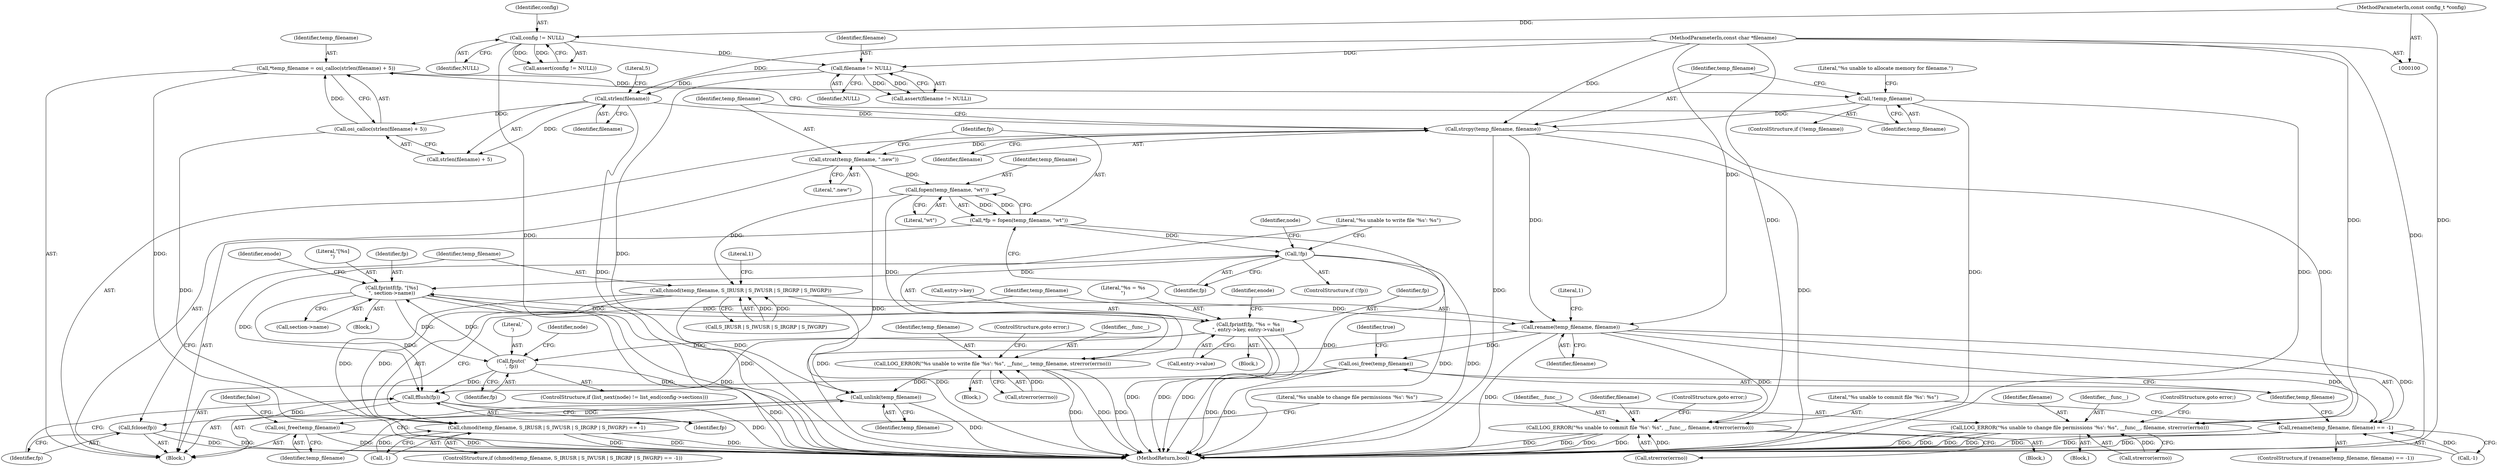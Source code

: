 digraph "0_Android_472271b153c5dc53c28beac55480a8d8434b2d5c_56@API" {
"1000118" [label="(Call,*temp_filename = osi_calloc(strlen(filename) + 5))"];
"1000120" [label="(Call,osi_calloc(strlen(filename) + 5))"];
"1000122" [label="(Call,strlen(filename))"];
"1000109" [label="(Call,filename != NULL)"];
"1000102" [label="(MethodParameterIn,const char *filename)"];
"1000105" [label="(Call,config != NULL)"];
"1000101" [label="(MethodParameterIn,const config_t *config)"];
"1000126" [label="(Call,!temp_filename)"];
"1000134" [label="(Call,strcpy(temp_filename, filename))"];
"1000137" [label="(Call,strcat(temp_filename, \".new\"))"];
"1000143" [label="(Call,fopen(temp_filename, \"wt\"))"];
"1000141" [label="(Call,*fp = fopen(temp_filename, \"wt\"))"];
"1000147" [label="(Call,!fp)"];
"1000183" [label="(Call,fprintf(fp, \"[%s]\n\", section->name))"];
"1000215" [label="(Call,fprintf(fp, \"%s = %s\n\", entry->key, entry->value))"];
"1000232" [label="(Call,fputc('\n', fp))"];
"1000235" [label="(Call,fflush(fp))"];
"1000237" [label="(Call,fclose(fp))"];
"1000150" [label="(Call,LOG_ERROR(\"%s unable to write file '%s': %s\", __func__, temp_filename, strerror(errno)))"];
"1000280" [label="(Call,unlink(temp_filename))"];
"1000282" [label="(Call,osi_free(temp_filename))"];
"1000241" [label="(Call,chmod(temp_filename, S_IRUSR | S_IWUSR | S_IRGRP | S_IWGRP))"];
"1000240" [label="(Call,chmod(temp_filename, S_IRUSR | S_IWUSR | S_IRGRP | S_IWGRP) == -1)"];
"1000262" [label="(Call,rename(temp_filename, filename))"];
"1000261" [label="(Call,rename(temp_filename, filename) == -1)"];
"1000268" [label="(Call,LOG_ERROR(\"%s unable to commit file '%s': %s\", __func__, filename, strerror(errno)))"];
"1000275" [label="(Call,osi_free(temp_filename))"];
"1000253" [label="(Call,LOG_ERROR(\"%s unable to change file permissions '%s': %s\", __func__, filename, strerror(errno)))"];
"1000120" [label="(Call,osi_calloc(strlen(filename) + 5))"];
"1000141" [label="(Call,*fp = fopen(temp_filename, \"wt\"))"];
"1000160" [label="(Identifier,node)"];
"1000156" [label="(ControlStructure,goto error;)"];
"1000184" [label="(Identifier,fp)"];
"1000233" [label="(Literal,'\n')"];
"1000152" [label="(Identifier,__func__)"];
"1000254" [label="(Literal,\"%s unable to change file permissions '%s': %s\")"];
"1000269" [label="(Literal,\"%s unable to commit file '%s': %s\")"];
"1000243" [label="(Call,S_IRUSR | S_IWUSR | S_IRGRP | S_IWGRP)"];
"1000218" [label="(Call,entry->key)"];
"1000139" [label="(Literal,\".new\")"];
"1000242" [label="(Identifier,temp_filename)"];
"1000272" [label="(Call,strerror(errno))"];
"1000262" [label="(Call,rename(temp_filename, filename))"];
"1000255" [label="(Identifier,__func__)"];
"1000186" [label="(Call,section->name)"];
"1000260" [label="(ControlStructure,if (rename(temp_filename, filename) == -1))"];
"1000221" [label="(Call,entry->value)"];
"1000267" [label="(Block,)"];
"1000106" [label="(Identifier,config)"];
"1000183" [label="(Call,fprintf(fp, \"[%s]\n\", section->name))"];
"1000138" [label="(Identifier,temp_filename)"];
"1000154" [label="(Call,strerror(errno))"];
"1000172" [label="(Identifier,node)"];
"1000215" [label="(Call,fprintf(fp, \"%s = %s\n\", entry->key, entry->value))"];
"1000103" [label="(Block,)"];
"1000281" [label="(Identifier,temp_filename)"];
"1000251" [label="(Literal,1)"];
"1000217" [label="(Literal,\"%s = %s\n\")"];
"1000274" [label="(ControlStructure,goto error;)"];
"1000204" [label="(Identifier,enode)"];
"1000137" [label="(Call,strcat(temp_filename, \".new\"))"];
"1000234" [label="(Identifier,fp)"];
"1000124" [label="(Literal,5)"];
"1000261" [label="(Call,rename(temp_filename, filename) == -1)"];
"1000147" [label="(Call,!fp)"];
"1000146" [label="(ControlStructure,if (!fp))"];
"1000268" [label="(Call,LOG_ERROR(\"%s unable to commit file '%s': %s\", __func__, filename, strerror(errno)))"];
"1000122" [label="(Call,strlen(filename))"];
"1000224" [label="(ControlStructure,if (list_next(node) != list_end(config->sections)))"];
"1000127" [label="(Identifier,temp_filename)"];
"1000241" [label="(Call,chmod(temp_filename, S_IRUSR | S_IWUSR | S_IRGRP | S_IWGRP))"];
"1000175" [label="(Block,)"];
"1000266" [label="(Literal,1)"];
"1000275" [label="(Call,osi_free(temp_filename))"];
"1000270" [label="(Identifier,__func__)"];
"1000143" [label="(Call,fopen(temp_filename, \"wt\"))"];
"1000286" [label="(MethodReturn,bool)"];
"1000134" [label="(Call,strcpy(temp_filename, filename))"];
"1000259" [label="(ControlStructure,goto error;)"];
"1000240" [label="(Call,chmod(temp_filename, S_IRUSR | S_IWUSR | S_IRGRP | S_IWGRP) == -1)"];
"1000236" [label="(Identifier,fp)"];
"1000280" [label="(Call,unlink(temp_filename))"];
"1000235" [label="(Call,fflush(fp))"];
"1000144" [label="(Identifier,temp_filename)"];
"1000150" [label="(Call,LOG_ERROR(\"%s unable to write file '%s': %s\", __func__, temp_filename, strerror(errno)))"];
"1000109" [label="(Call,filename != NULL)"];
"1000283" [label="(Identifier,temp_filename)"];
"1000265" [label="(Call,-1)"];
"1000252" [label="(Block,)"];
"1000151" [label="(Literal,\"%s unable to write file '%s': %s\")"];
"1000126" [label="(Call,!temp_filename)"];
"1000153" [label="(Identifier,temp_filename)"];
"1000192" [label="(Identifier,enode)"];
"1000105" [label="(Call,config != NULL)"];
"1000257" [label="(Call,strerror(errno))"];
"1000104" [label="(Call,assert(config != NULL))"];
"1000148" [label="(Identifier,fp)"];
"1000278" [label="(Identifier,true)"];
"1000123" [label="(Identifier,filename)"];
"1000256" [label="(Identifier,filename)"];
"1000271" [label="(Identifier,filename)"];
"1000111" [label="(Identifier,NULL)"];
"1000237" [label="(Call,fclose(fp))"];
"1000145" [label="(Literal,\"wt\")"];
"1000142" [label="(Identifier,fp)"];
"1000135" [label="(Identifier,temp_filename)"];
"1000285" [label="(Identifier,false)"];
"1000207" [label="(Block,)"];
"1000185" [label="(Literal,\"[%s]\n\")"];
"1000130" [label="(Literal,\"%s unable to allocate memory for filename.\")"];
"1000238" [label="(Identifier,fp)"];
"1000250" [label="(Call,-1)"];
"1000149" [label="(Block,)"];
"1000102" [label="(MethodParameterIn,const char *filename)"];
"1000121" [label="(Call,strlen(filename) + 5)"];
"1000253" [label="(Call,LOG_ERROR(\"%s unable to change file permissions '%s': %s\", __func__, filename, strerror(errno)))"];
"1000101" [label="(MethodParameterIn,const config_t *config)"];
"1000276" [label="(Identifier,temp_filename)"];
"1000232" [label="(Call,fputc('\n', fp))"];
"1000118" [label="(Call,*temp_filename = osi_calloc(strlen(filename) + 5))"];
"1000119" [label="(Identifier,temp_filename)"];
"1000282" [label="(Call,osi_free(temp_filename))"];
"1000216" [label="(Identifier,fp)"];
"1000125" [label="(ControlStructure,if (!temp_filename))"];
"1000107" [label="(Identifier,NULL)"];
"1000264" [label="(Identifier,filename)"];
"1000136" [label="(Identifier,filename)"];
"1000263" [label="(Identifier,temp_filename)"];
"1000108" [label="(Call,assert(filename != NULL))"];
"1000239" [label="(ControlStructure,if (chmod(temp_filename, S_IRUSR | S_IWUSR | S_IRGRP | S_IWGRP) == -1))"];
"1000110" [label="(Identifier,filename)"];
"1000118" -> "1000103"  [label="AST: "];
"1000118" -> "1000120"  [label="CFG: "];
"1000119" -> "1000118"  [label="AST: "];
"1000120" -> "1000118"  [label="AST: "];
"1000127" -> "1000118"  [label="CFG: "];
"1000118" -> "1000286"  [label="DDG: "];
"1000120" -> "1000118"  [label="DDG: "];
"1000118" -> "1000126"  [label="DDG: "];
"1000120" -> "1000121"  [label="CFG: "];
"1000121" -> "1000120"  [label="AST: "];
"1000120" -> "1000286"  [label="DDG: "];
"1000122" -> "1000120"  [label="DDG: "];
"1000122" -> "1000121"  [label="AST: "];
"1000122" -> "1000123"  [label="CFG: "];
"1000123" -> "1000122"  [label="AST: "];
"1000124" -> "1000122"  [label="CFG: "];
"1000122" -> "1000286"  [label="DDG: "];
"1000122" -> "1000121"  [label="DDG: "];
"1000109" -> "1000122"  [label="DDG: "];
"1000102" -> "1000122"  [label="DDG: "];
"1000122" -> "1000134"  [label="DDG: "];
"1000109" -> "1000108"  [label="AST: "];
"1000109" -> "1000111"  [label="CFG: "];
"1000110" -> "1000109"  [label="AST: "];
"1000111" -> "1000109"  [label="AST: "];
"1000108" -> "1000109"  [label="CFG: "];
"1000109" -> "1000286"  [label="DDG: "];
"1000109" -> "1000108"  [label="DDG: "];
"1000109" -> "1000108"  [label="DDG: "];
"1000102" -> "1000109"  [label="DDG: "];
"1000105" -> "1000109"  [label="DDG: "];
"1000102" -> "1000100"  [label="AST: "];
"1000102" -> "1000286"  [label="DDG: "];
"1000102" -> "1000134"  [label="DDG: "];
"1000102" -> "1000253"  [label="DDG: "];
"1000102" -> "1000262"  [label="DDG: "];
"1000102" -> "1000268"  [label="DDG: "];
"1000105" -> "1000104"  [label="AST: "];
"1000105" -> "1000107"  [label="CFG: "];
"1000106" -> "1000105"  [label="AST: "];
"1000107" -> "1000105"  [label="AST: "];
"1000104" -> "1000105"  [label="CFG: "];
"1000105" -> "1000286"  [label="DDG: "];
"1000105" -> "1000104"  [label="DDG: "];
"1000105" -> "1000104"  [label="DDG: "];
"1000101" -> "1000105"  [label="DDG: "];
"1000101" -> "1000100"  [label="AST: "];
"1000101" -> "1000286"  [label="DDG: "];
"1000126" -> "1000125"  [label="AST: "];
"1000126" -> "1000127"  [label="CFG: "];
"1000127" -> "1000126"  [label="AST: "];
"1000130" -> "1000126"  [label="CFG: "];
"1000135" -> "1000126"  [label="CFG: "];
"1000126" -> "1000286"  [label="DDG: "];
"1000126" -> "1000286"  [label="DDG: "];
"1000126" -> "1000134"  [label="DDG: "];
"1000134" -> "1000103"  [label="AST: "];
"1000134" -> "1000136"  [label="CFG: "];
"1000135" -> "1000134"  [label="AST: "];
"1000136" -> "1000134"  [label="AST: "];
"1000138" -> "1000134"  [label="CFG: "];
"1000134" -> "1000286"  [label="DDG: "];
"1000134" -> "1000286"  [label="DDG: "];
"1000134" -> "1000137"  [label="DDG: "];
"1000134" -> "1000253"  [label="DDG: "];
"1000134" -> "1000262"  [label="DDG: "];
"1000137" -> "1000103"  [label="AST: "];
"1000137" -> "1000139"  [label="CFG: "];
"1000138" -> "1000137"  [label="AST: "];
"1000139" -> "1000137"  [label="AST: "];
"1000142" -> "1000137"  [label="CFG: "];
"1000137" -> "1000286"  [label="DDG: "];
"1000137" -> "1000143"  [label="DDG: "];
"1000143" -> "1000141"  [label="AST: "];
"1000143" -> "1000145"  [label="CFG: "];
"1000144" -> "1000143"  [label="AST: "];
"1000145" -> "1000143"  [label="AST: "];
"1000141" -> "1000143"  [label="CFG: "];
"1000143" -> "1000141"  [label="DDG: "];
"1000143" -> "1000141"  [label="DDG: "];
"1000143" -> "1000150"  [label="DDG: "];
"1000143" -> "1000241"  [label="DDG: "];
"1000141" -> "1000103"  [label="AST: "];
"1000142" -> "1000141"  [label="AST: "];
"1000148" -> "1000141"  [label="CFG: "];
"1000141" -> "1000286"  [label="DDG: "];
"1000141" -> "1000147"  [label="DDG: "];
"1000147" -> "1000146"  [label="AST: "];
"1000147" -> "1000148"  [label="CFG: "];
"1000148" -> "1000147"  [label="AST: "];
"1000151" -> "1000147"  [label="CFG: "];
"1000160" -> "1000147"  [label="CFG: "];
"1000147" -> "1000286"  [label="DDG: "];
"1000147" -> "1000286"  [label="DDG: "];
"1000147" -> "1000183"  [label="DDG: "];
"1000147" -> "1000235"  [label="DDG: "];
"1000183" -> "1000175"  [label="AST: "];
"1000183" -> "1000186"  [label="CFG: "];
"1000184" -> "1000183"  [label="AST: "];
"1000185" -> "1000183"  [label="AST: "];
"1000186" -> "1000183"  [label="AST: "];
"1000192" -> "1000183"  [label="CFG: "];
"1000183" -> "1000286"  [label="DDG: "];
"1000183" -> "1000286"  [label="DDG: "];
"1000215" -> "1000183"  [label="DDG: "];
"1000232" -> "1000183"  [label="DDG: "];
"1000183" -> "1000215"  [label="DDG: "];
"1000183" -> "1000232"  [label="DDG: "];
"1000183" -> "1000235"  [label="DDG: "];
"1000215" -> "1000207"  [label="AST: "];
"1000215" -> "1000221"  [label="CFG: "];
"1000216" -> "1000215"  [label="AST: "];
"1000217" -> "1000215"  [label="AST: "];
"1000218" -> "1000215"  [label="AST: "];
"1000221" -> "1000215"  [label="AST: "];
"1000204" -> "1000215"  [label="CFG: "];
"1000215" -> "1000286"  [label="DDG: "];
"1000215" -> "1000286"  [label="DDG: "];
"1000215" -> "1000286"  [label="DDG: "];
"1000215" -> "1000232"  [label="DDG: "];
"1000215" -> "1000235"  [label="DDG: "];
"1000232" -> "1000224"  [label="AST: "];
"1000232" -> "1000234"  [label="CFG: "];
"1000233" -> "1000232"  [label="AST: "];
"1000234" -> "1000232"  [label="AST: "];
"1000172" -> "1000232"  [label="CFG: "];
"1000232" -> "1000286"  [label="DDG: "];
"1000232" -> "1000235"  [label="DDG: "];
"1000235" -> "1000103"  [label="AST: "];
"1000235" -> "1000236"  [label="CFG: "];
"1000236" -> "1000235"  [label="AST: "];
"1000238" -> "1000235"  [label="CFG: "];
"1000235" -> "1000286"  [label="DDG: "];
"1000235" -> "1000237"  [label="DDG: "];
"1000237" -> "1000103"  [label="AST: "];
"1000237" -> "1000238"  [label="CFG: "];
"1000238" -> "1000237"  [label="AST: "];
"1000242" -> "1000237"  [label="CFG: "];
"1000237" -> "1000286"  [label="DDG: "];
"1000237" -> "1000286"  [label="DDG: "];
"1000150" -> "1000149"  [label="AST: "];
"1000150" -> "1000154"  [label="CFG: "];
"1000151" -> "1000150"  [label="AST: "];
"1000152" -> "1000150"  [label="AST: "];
"1000153" -> "1000150"  [label="AST: "];
"1000154" -> "1000150"  [label="AST: "];
"1000156" -> "1000150"  [label="CFG: "];
"1000150" -> "1000286"  [label="DDG: "];
"1000150" -> "1000286"  [label="DDG: "];
"1000150" -> "1000286"  [label="DDG: "];
"1000154" -> "1000150"  [label="DDG: "];
"1000150" -> "1000280"  [label="DDG: "];
"1000280" -> "1000103"  [label="AST: "];
"1000280" -> "1000281"  [label="CFG: "];
"1000281" -> "1000280"  [label="AST: "];
"1000283" -> "1000280"  [label="CFG: "];
"1000280" -> "1000286"  [label="DDG: "];
"1000262" -> "1000280"  [label="DDG: "];
"1000241" -> "1000280"  [label="DDG: "];
"1000280" -> "1000282"  [label="DDG: "];
"1000282" -> "1000103"  [label="AST: "];
"1000282" -> "1000283"  [label="CFG: "];
"1000283" -> "1000282"  [label="AST: "];
"1000285" -> "1000282"  [label="CFG: "];
"1000282" -> "1000286"  [label="DDG: "];
"1000282" -> "1000286"  [label="DDG: "];
"1000241" -> "1000240"  [label="AST: "];
"1000241" -> "1000243"  [label="CFG: "];
"1000242" -> "1000241"  [label="AST: "];
"1000243" -> "1000241"  [label="AST: "];
"1000251" -> "1000241"  [label="CFG: "];
"1000241" -> "1000286"  [label="DDG: "];
"1000241" -> "1000240"  [label="DDG: "];
"1000241" -> "1000240"  [label="DDG: "];
"1000243" -> "1000241"  [label="DDG: "];
"1000243" -> "1000241"  [label="DDG: "];
"1000241" -> "1000262"  [label="DDG: "];
"1000240" -> "1000239"  [label="AST: "];
"1000240" -> "1000250"  [label="CFG: "];
"1000250" -> "1000240"  [label="AST: "];
"1000254" -> "1000240"  [label="CFG: "];
"1000263" -> "1000240"  [label="CFG: "];
"1000240" -> "1000286"  [label="DDG: "];
"1000240" -> "1000286"  [label="DDG: "];
"1000240" -> "1000286"  [label="DDG: "];
"1000250" -> "1000240"  [label="DDG: "];
"1000262" -> "1000261"  [label="AST: "];
"1000262" -> "1000264"  [label="CFG: "];
"1000263" -> "1000262"  [label="AST: "];
"1000264" -> "1000262"  [label="AST: "];
"1000266" -> "1000262"  [label="CFG: "];
"1000262" -> "1000286"  [label="DDG: "];
"1000262" -> "1000261"  [label="DDG: "];
"1000262" -> "1000261"  [label="DDG: "];
"1000262" -> "1000268"  [label="DDG: "];
"1000262" -> "1000275"  [label="DDG: "];
"1000261" -> "1000260"  [label="AST: "];
"1000261" -> "1000265"  [label="CFG: "];
"1000265" -> "1000261"  [label="AST: "];
"1000269" -> "1000261"  [label="CFG: "];
"1000276" -> "1000261"  [label="CFG: "];
"1000261" -> "1000286"  [label="DDG: "];
"1000261" -> "1000286"  [label="DDG: "];
"1000261" -> "1000286"  [label="DDG: "];
"1000265" -> "1000261"  [label="DDG: "];
"1000268" -> "1000267"  [label="AST: "];
"1000268" -> "1000272"  [label="CFG: "];
"1000269" -> "1000268"  [label="AST: "];
"1000270" -> "1000268"  [label="AST: "];
"1000271" -> "1000268"  [label="AST: "];
"1000272" -> "1000268"  [label="AST: "];
"1000274" -> "1000268"  [label="CFG: "];
"1000268" -> "1000286"  [label="DDG: "];
"1000268" -> "1000286"  [label="DDG: "];
"1000268" -> "1000286"  [label="DDG: "];
"1000268" -> "1000286"  [label="DDG: "];
"1000272" -> "1000268"  [label="DDG: "];
"1000275" -> "1000103"  [label="AST: "];
"1000275" -> "1000276"  [label="CFG: "];
"1000276" -> "1000275"  [label="AST: "];
"1000278" -> "1000275"  [label="CFG: "];
"1000275" -> "1000286"  [label="DDG: "];
"1000275" -> "1000286"  [label="DDG: "];
"1000253" -> "1000252"  [label="AST: "];
"1000253" -> "1000257"  [label="CFG: "];
"1000254" -> "1000253"  [label="AST: "];
"1000255" -> "1000253"  [label="AST: "];
"1000256" -> "1000253"  [label="AST: "];
"1000257" -> "1000253"  [label="AST: "];
"1000259" -> "1000253"  [label="CFG: "];
"1000253" -> "1000286"  [label="DDG: "];
"1000253" -> "1000286"  [label="DDG: "];
"1000253" -> "1000286"  [label="DDG: "];
"1000253" -> "1000286"  [label="DDG: "];
"1000257" -> "1000253"  [label="DDG: "];
}
